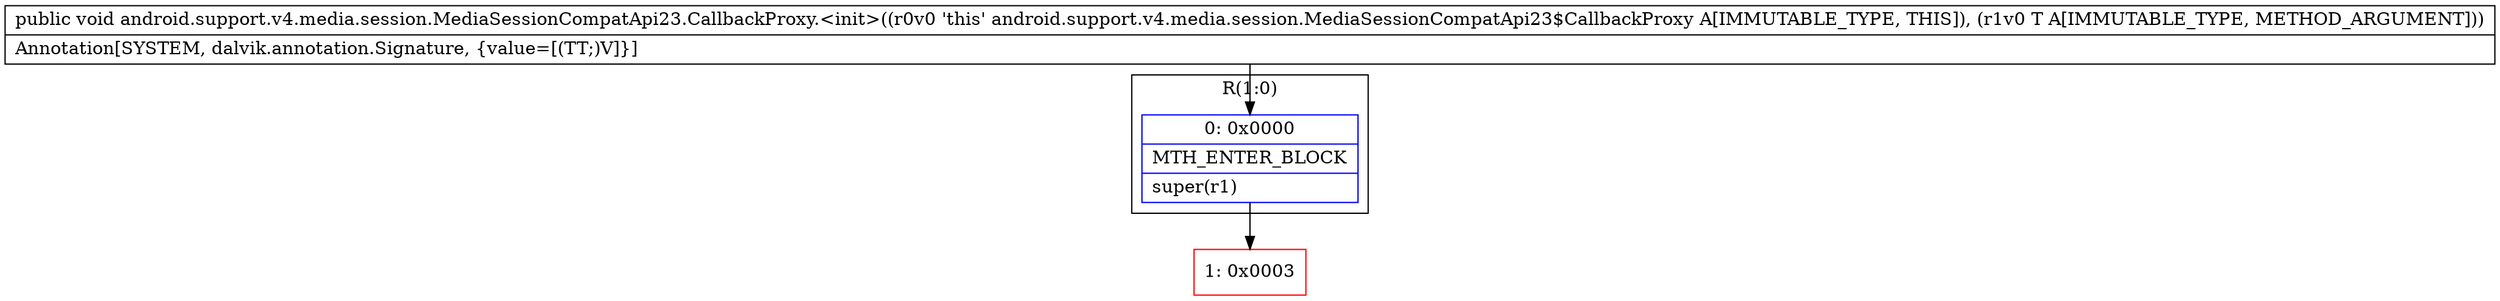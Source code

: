digraph "CFG forandroid.support.v4.media.session.MediaSessionCompatApi23.CallbackProxy.\<init\>(Landroid\/support\/v4\/media\/session\/MediaSessionCompatApi23$Callback;)V" {
subgraph cluster_Region_116806692 {
label = "R(1:0)";
node [shape=record,color=blue];
Node_0 [shape=record,label="{0\:\ 0x0000|MTH_ENTER_BLOCK\l|super(r1)\l}"];
}
Node_1 [shape=record,color=red,label="{1\:\ 0x0003}"];
MethodNode[shape=record,label="{public void android.support.v4.media.session.MediaSessionCompatApi23.CallbackProxy.\<init\>((r0v0 'this' android.support.v4.media.session.MediaSessionCompatApi23$CallbackProxy A[IMMUTABLE_TYPE, THIS]), (r1v0 T A[IMMUTABLE_TYPE, METHOD_ARGUMENT]))  | Annotation[SYSTEM, dalvik.annotation.Signature, \{value=[(TT;)V]\}]\l}"];
MethodNode -> Node_0;
Node_0 -> Node_1;
}

